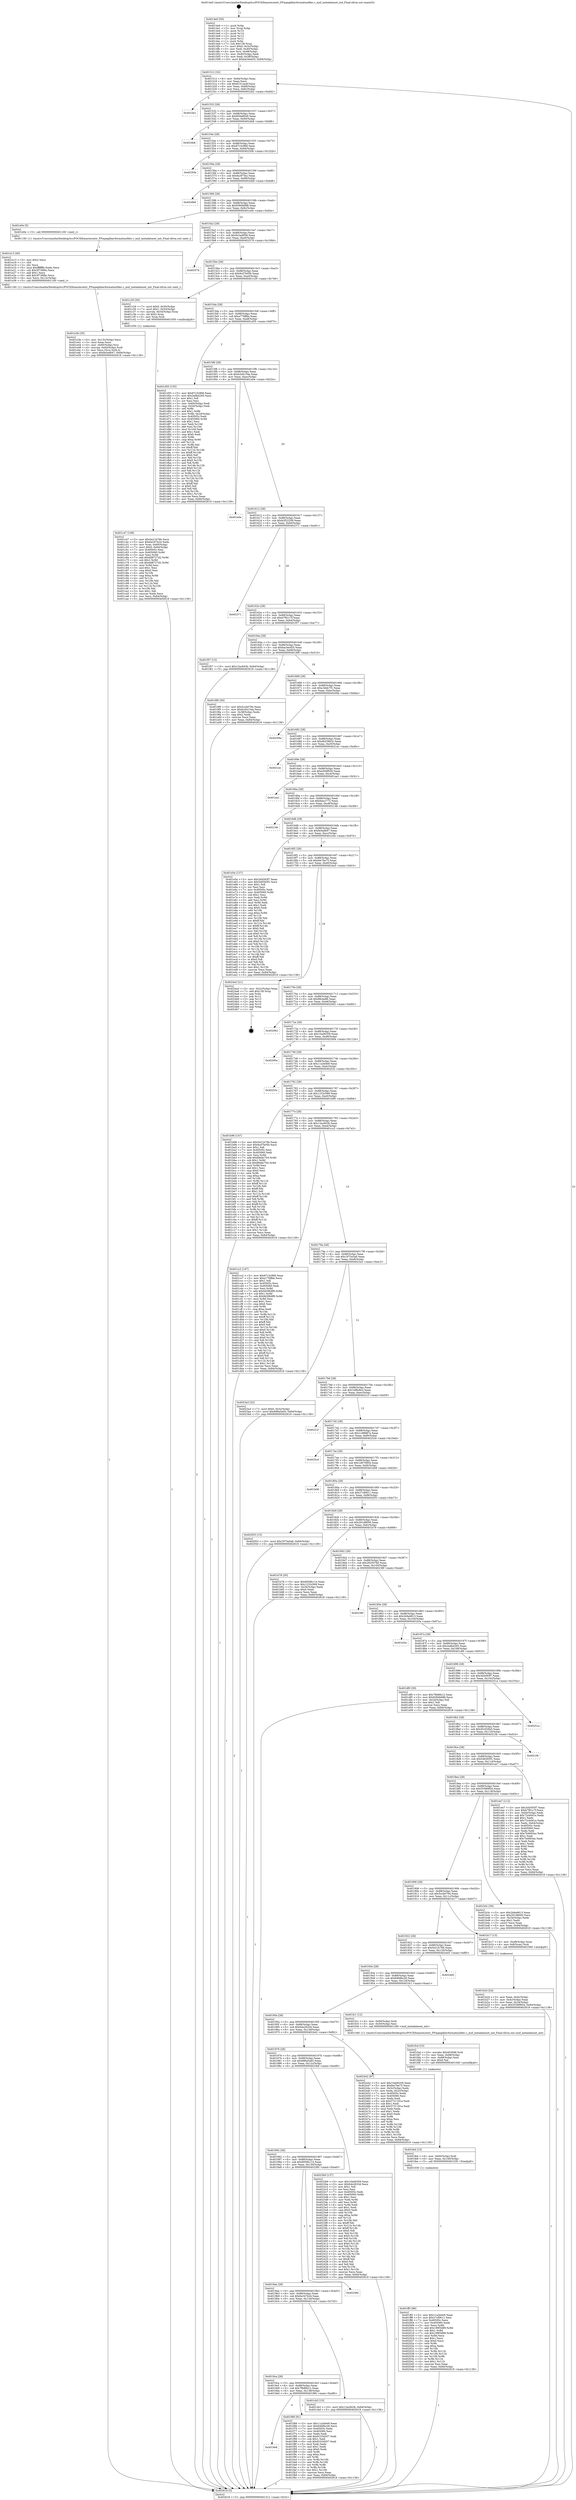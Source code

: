 digraph "0x4014e0" {
  label = "0x4014e0 (/mnt/c/Users/mathe/Desktop/tcc/POCII/binaries/extr_FFmpeglibavformatmxfdec.c_mxf_metadataset_init_Final-ollvm.out::main(0))"
  labelloc = "t"
  node[shape=record]

  Entry [label="",width=0.3,height=0.3,shape=circle,fillcolor=black,style=filled]
  "0x401512" [label="{
     0x401512 [32]\l
     | [instrs]\l
     &nbsp;&nbsp;0x401512 \<+6\>: mov -0x84(%rbp),%eax\l
     &nbsp;&nbsp;0x401518 \<+2\>: mov %eax,%ecx\l
     &nbsp;&nbsp;0x40151a \<+6\>: sub $0x8151ae4f,%ecx\l
     &nbsp;&nbsp;0x401520 \<+6\>: mov %eax,-0x88(%rbp)\l
     &nbsp;&nbsp;0x401526 \<+6\>: mov %ecx,-0x8c(%rbp)\l
     &nbsp;&nbsp;0x40152c \<+6\>: je 00000000004022b2 \<main+0xdd2\>\l
  }"]
  "0x4022b2" [label="{
     0x4022b2\l
  }", style=dashed]
  "0x401532" [label="{
     0x401532 [28]\l
     | [instrs]\l
     &nbsp;&nbsp;0x401532 \<+5\>: jmp 0000000000401537 \<main+0x57\>\l
     &nbsp;&nbsp;0x401537 \<+6\>: mov -0x88(%rbp),%eax\l
     &nbsp;&nbsp;0x40153d \<+5\>: sub $0x859a8049,%eax\l
     &nbsp;&nbsp;0x401542 \<+6\>: mov %eax,-0x90(%rbp)\l
     &nbsp;&nbsp;0x401548 \<+6\>: je 00000000004024b8 \<main+0xfd8\>\l
  }"]
  Exit [label="",width=0.3,height=0.3,shape=circle,fillcolor=black,style=filled,peripheries=2]
  "0x4024b8" [label="{
     0x4024b8\l
  }", style=dashed]
  "0x40154e" [label="{
     0x40154e [28]\l
     | [instrs]\l
     &nbsp;&nbsp;0x40154e \<+5\>: jmp 0000000000401553 \<main+0x73\>\l
     &nbsp;&nbsp;0x401553 \<+6\>: mov -0x88(%rbp),%eax\l
     &nbsp;&nbsp;0x401559 \<+5\>: sub $0x87c3c968,%eax\l
     &nbsp;&nbsp;0x40155e \<+6\>: mov %eax,-0x94(%rbp)\l
     &nbsp;&nbsp;0x401564 \<+6\>: je 000000000040250b \<main+0x102b\>\l
  }"]
  "0x401ff3" [label="{
     0x401ff3 [96]\l
     | [instrs]\l
     &nbsp;&nbsp;0x401ff3 \<+5\>: mov $0x11a3e0e9,%eax\l
     &nbsp;&nbsp;0x401ff8 \<+5\>: mov $0x27cf0611,%esi\l
     &nbsp;&nbsp;0x401ffd \<+7\>: mov 0x40505c,%ecx\l
     &nbsp;&nbsp;0x402004 \<+7\>: mov 0x405060,%edx\l
     &nbsp;&nbsp;0x40200b \<+3\>: mov %ecx,%r8d\l
     &nbsp;&nbsp;0x40200e \<+7\>: add $0x199f3d99,%r8d\l
     &nbsp;&nbsp;0x402015 \<+4\>: sub $0x1,%r8d\l
     &nbsp;&nbsp;0x402019 \<+7\>: sub $0x199f3d99,%r8d\l
     &nbsp;&nbsp;0x402020 \<+4\>: imul %r8d,%ecx\l
     &nbsp;&nbsp;0x402024 \<+3\>: and $0x1,%ecx\l
     &nbsp;&nbsp;0x402027 \<+3\>: cmp $0x0,%ecx\l
     &nbsp;&nbsp;0x40202a \<+4\>: sete %r9b\l
     &nbsp;&nbsp;0x40202e \<+3\>: cmp $0xa,%edx\l
     &nbsp;&nbsp;0x402031 \<+4\>: setl %r10b\l
     &nbsp;&nbsp;0x402035 \<+3\>: mov %r9b,%r11b\l
     &nbsp;&nbsp;0x402038 \<+3\>: and %r10b,%r11b\l
     &nbsp;&nbsp;0x40203b \<+3\>: xor %r10b,%r9b\l
     &nbsp;&nbsp;0x40203e \<+3\>: or %r9b,%r11b\l
     &nbsp;&nbsp;0x402041 \<+4\>: test $0x1,%r11b\l
     &nbsp;&nbsp;0x402045 \<+3\>: cmovne %esi,%eax\l
     &nbsp;&nbsp;0x402048 \<+6\>: mov %eax,-0x84(%rbp)\l
     &nbsp;&nbsp;0x40204e \<+5\>: jmp 0000000000402618 \<main+0x1138\>\l
  }"]
  "0x40250b" [label="{
     0x40250b\l
  }", style=dashed]
  "0x40156a" [label="{
     0x40156a [28]\l
     | [instrs]\l
     &nbsp;&nbsp;0x40156a \<+5\>: jmp 000000000040156f \<main+0x8f\>\l
     &nbsp;&nbsp;0x40156f \<+6\>: mov -0x88(%rbp),%eax\l
     &nbsp;&nbsp;0x401575 \<+5\>: sub $0x8a3f75ec,%eax\l
     &nbsp;&nbsp;0x40157a \<+6\>: mov %eax,-0x98(%rbp)\l
     &nbsp;&nbsp;0x401580 \<+6\>: je 00000000004020b8 \<main+0xbd8\>\l
  }"]
  "0x401fe4" [label="{
     0x401fe4 [15]\l
     | [instrs]\l
     &nbsp;&nbsp;0x401fe4 \<+4\>: mov -0x60(%rbp),%rdi\l
     &nbsp;&nbsp;0x401fe8 \<+6\>: mov %eax,-0x140(%rbp)\l
     &nbsp;&nbsp;0x401fee \<+5\>: call 0000000000401030 \<free@plt\>\l
     | [calls]\l
     &nbsp;&nbsp;0x401030 \{1\} (unknown)\l
  }"]
  "0x4020b8" [label="{
     0x4020b8\l
  }", style=dashed]
  "0x401586" [label="{
     0x401586 [28]\l
     | [instrs]\l
     &nbsp;&nbsp;0x401586 \<+5\>: jmp 000000000040158b \<main+0xab\>\l
     &nbsp;&nbsp;0x40158b \<+6\>: mov -0x88(%rbp),%eax\l
     &nbsp;&nbsp;0x401591 \<+5\>: sub $0x9384b688,%eax\l
     &nbsp;&nbsp;0x401596 \<+6\>: mov %eax,-0x9c(%rbp)\l
     &nbsp;&nbsp;0x40159c \<+6\>: je 0000000000401e0e \<main+0x92e\>\l
  }"]
  "0x401fcd" [label="{
     0x401fcd [23]\l
     | [instrs]\l
     &nbsp;&nbsp;0x401fcd \<+10\>: movabs $0x4030d6,%rdi\l
     &nbsp;&nbsp;0x401fd7 \<+3\>: mov %eax,-0x68(%rbp)\l
     &nbsp;&nbsp;0x401fda \<+3\>: mov -0x68(%rbp),%esi\l
     &nbsp;&nbsp;0x401fdd \<+2\>: mov $0x0,%al\l
     &nbsp;&nbsp;0x401fdf \<+5\>: call 0000000000401040 \<printf@plt\>\l
     | [calls]\l
     &nbsp;&nbsp;0x401040 \{1\} (unknown)\l
  }"]
  "0x401e0e" [label="{
     0x401e0e [5]\l
     | [instrs]\l
     &nbsp;&nbsp;0x401e0e \<+5\>: call 0000000000401160 \<next_i\>\l
     | [calls]\l
     &nbsp;&nbsp;0x401160 \{1\} (/mnt/c/Users/mathe/Desktop/tcc/POCII/binaries/extr_FFmpeglibavformatmxfdec.c_mxf_metadataset_init_Final-ollvm.out::next_i)\l
  }"]
  "0x4015a2" [label="{
     0x4015a2 [28]\l
     | [instrs]\l
     &nbsp;&nbsp;0x4015a2 \<+5\>: jmp 00000000004015a7 \<main+0xc7\>\l
     &nbsp;&nbsp;0x4015a7 \<+6\>: mov -0x88(%rbp),%eax\l
     &nbsp;&nbsp;0x4015ad \<+5\>: sub $0x9c2ad958,%eax\l
     &nbsp;&nbsp;0x4015b2 \<+6\>: mov %eax,-0xa0(%rbp)\l
     &nbsp;&nbsp;0x4015b8 \<+6\>: je 000000000040257d \<main+0x109d\>\l
  }"]
  "0x4019e6" [label="{
     0x4019e6\l
  }", style=dashed]
  "0x40257d" [label="{
     0x40257d\l
  }", style=dashed]
  "0x4015be" [label="{
     0x4015be [28]\l
     | [instrs]\l
     &nbsp;&nbsp;0x4015be \<+5\>: jmp 00000000004015c3 \<main+0xe3\>\l
     &nbsp;&nbsp;0x4015c3 \<+6\>: mov -0x88(%rbp),%eax\l
     &nbsp;&nbsp;0x4015c9 \<+5\>: sub $0x9cd7b05b,%eax\l
     &nbsp;&nbsp;0x4015ce \<+6\>: mov %eax,-0xa4(%rbp)\l
     &nbsp;&nbsp;0x4015d4 \<+6\>: je 0000000000401c29 \<main+0x749\>\l
  }"]
  "0x401f66" [label="{
     0x401f66 [91]\l
     | [instrs]\l
     &nbsp;&nbsp;0x401f66 \<+5\>: mov $0x11a3e0e9,%eax\l
     &nbsp;&nbsp;0x401f6b \<+5\>: mov $0x6468bc26,%ecx\l
     &nbsp;&nbsp;0x401f70 \<+7\>: mov 0x40505c,%edx\l
     &nbsp;&nbsp;0x401f77 \<+7\>: mov 0x405060,%esi\l
     &nbsp;&nbsp;0x401f7e \<+2\>: mov %edx,%edi\l
     &nbsp;&nbsp;0x401f80 \<+6\>: add $0x9103d207,%edi\l
     &nbsp;&nbsp;0x401f86 \<+3\>: sub $0x1,%edi\l
     &nbsp;&nbsp;0x401f89 \<+6\>: sub $0x9103d207,%edi\l
     &nbsp;&nbsp;0x401f8f \<+3\>: imul %edi,%edx\l
     &nbsp;&nbsp;0x401f92 \<+3\>: and $0x1,%edx\l
     &nbsp;&nbsp;0x401f95 \<+3\>: cmp $0x0,%edx\l
     &nbsp;&nbsp;0x401f98 \<+4\>: sete %r8b\l
     &nbsp;&nbsp;0x401f9c \<+3\>: cmp $0xa,%esi\l
     &nbsp;&nbsp;0x401f9f \<+4\>: setl %r9b\l
     &nbsp;&nbsp;0x401fa3 \<+3\>: mov %r8b,%r10b\l
     &nbsp;&nbsp;0x401fa6 \<+3\>: and %r9b,%r10b\l
     &nbsp;&nbsp;0x401fa9 \<+3\>: xor %r9b,%r8b\l
     &nbsp;&nbsp;0x401fac \<+3\>: or %r8b,%r10b\l
     &nbsp;&nbsp;0x401faf \<+4\>: test $0x1,%r10b\l
     &nbsp;&nbsp;0x401fb3 \<+3\>: cmovne %ecx,%eax\l
     &nbsp;&nbsp;0x401fb6 \<+6\>: mov %eax,-0x84(%rbp)\l
     &nbsp;&nbsp;0x401fbc \<+5\>: jmp 0000000000402618 \<main+0x1138\>\l
  }"]
  "0x401c29" [label="{
     0x401c29 [30]\l
     | [instrs]\l
     &nbsp;&nbsp;0x401c29 \<+7\>: movl $0x0,-0x50(%rbp)\l
     &nbsp;&nbsp;0x401c30 \<+7\>: movl $0x1,-0x54(%rbp)\l
     &nbsp;&nbsp;0x401c37 \<+4\>: movslq -0x54(%rbp),%rax\l
     &nbsp;&nbsp;0x401c3b \<+4\>: shl $0x2,%rax\l
     &nbsp;&nbsp;0x401c3f \<+3\>: mov %rax,%rdi\l
     &nbsp;&nbsp;0x401c42 \<+5\>: call 0000000000401050 \<malloc@plt\>\l
     | [calls]\l
     &nbsp;&nbsp;0x401050 \{1\} (unknown)\l
  }"]
  "0x4015da" [label="{
     0x4015da [28]\l
     | [instrs]\l
     &nbsp;&nbsp;0x4015da \<+5\>: jmp 00000000004015df \<main+0xff\>\l
     &nbsp;&nbsp;0x4015df \<+6\>: mov -0x88(%rbp),%eax\l
     &nbsp;&nbsp;0x4015e5 \<+5\>: sub $0xa776ffde,%eax\l
     &nbsp;&nbsp;0x4015ea \<+6\>: mov %eax,-0xa8(%rbp)\l
     &nbsp;&nbsp;0x4015f0 \<+6\>: je 0000000000401d55 \<main+0x875\>\l
  }"]
  "0x401e3b" [label="{
     0x401e3b [35]\l
     | [instrs]\l
     &nbsp;&nbsp;0x401e3b \<+6\>: mov -0x13c(%rbp),%ecx\l
     &nbsp;&nbsp;0x401e41 \<+3\>: imul %eax,%ecx\l
     &nbsp;&nbsp;0x401e44 \<+4\>: mov -0x60(%rbp),%rsi\l
     &nbsp;&nbsp;0x401e48 \<+4\>: movslq -0x64(%rbp),%rdi\l
     &nbsp;&nbsp;0x401e4c \<+3\>: mov %ecx,(%rsi,%rdi,4)\l
     &nbsp;&nbsp;0x401e4f \<+10\>: movl $0xfe5ad647,-0x84(%rbp)\l
     &nbsp;&nbsp;0x401e59 \<+5\>: jmp 0000000000402618 \<main+0x1138\>\l
  }"]
  "0x401d55" [label="{
     0x401d55 [155]\l
     | [instrs]\l
     &nbsp;&nbsp;0x401d55 \<+5\>: mov $0x87c3c968,%eax\l
     &nbsp;&nbsp;0x401d5a \<+5\>: mov $0x2e8b4293,%ecx\l
     &nbsp;&nbsp;0x401d5f \<+2\>: mov $0x1,%dl\l
     &nbsp;&nbsp;0x401d61 \<+2\>: xor %esi,%esi\l
     &nbsp;&nbsp;0x401d63 \<+3\>: mov -0x64(%rbp),%edi\l
     &nbsp;&nbsp;0x401d66 \<+3\>: cmp -0x54(%rbp),%edi\l
     &nbsp;&nbsp;0x401d69 \<+4\>: setl %r8b\l
     &nbsp;&nbsp;0x401d6d \<+4\>: and $0x1,%r8b\l
     &nbsp;&nbsp;0x401d71 \<+4\>: mov %r8b,-0x2d(%rbp)\l
     &nbsp;&nbsp;0x401d75 \<+7\>: mov 0x40505c,%edi\l
     &nbsp;&nbsp;0x401d7c \<+8\>: mov 0x405060,%r9d\l
     &nbsp;&nbsp;0x401d84 \<+3\>: sub $0x1,%esi\l
     &nbsp;&nbsp;0x401d87 \<+3\>: mov %edi,%r10d\l
     &nbsp;&nbsp;0x401d8a \<+3\>: add %esi,%r10d\l
     &nbsp;&nbsp;0x401d8d \<+4\>: imul %r10d,%edi\l
     &nbsp;&nbsp;0x401d91 \<+3\>: and $0x1,%edi\l
     &nbsp;&nbsp;0x401d94 \<+3\>: cmp $0x0,%edi\l
     &nbsp;&nbsp;0x401d97 \<+4\>: sete %r8b\l
     &nbsp;&nbsp;0x401d9b \<+4\>: cmp $0xa,%r9d\l
     &nbsp;&nbsp;0x401d9f \<+4\>: setl %r11b\l
     &nbsp;&nbsp;0x401da3 \<+3\>: mov %r8b,%bl\l
     &nbsp;&nbsp;0x401da6 \<+3\>: xor $0xff,%bl\l
     &nbsp;&nbsp;0x401da9 \<+3\>: mov %r11b,%r14b\l
     &nbsp;&nbsp;0x401dac \<+4\>: xor $0xff,%r14b\l
     &nbsp;&nbsp;0x401db0 \<+3\>: xor $0x0,%dl\l
     &nbsp;&nbsp;0x401db3 \<+3\>: mov %bl,%r15b\l
     &nbsp;&nbsp;0x401db6 \<+4\>: and $0x0,%r15b\l
     &nbsp;&nbsp;0x401dba \<+3\>: and %dl,%r8b\l
     &nbsp;&nbsp;0x401dbd \<+3\>: mov %r14b,%r12b\l
     &nbsp;&nbsp;0x401dc0 \<+4\>: and $0x0,%r12b\l
     &nbsp;&nbsp;0x401dc4 \<+3\>: and %dl,%r11b\l
     &nbsp;&nbsp;0x401dc7 \<+3\>: or %r8b,%r15b\l
     &nbsp;&nbsp;0x401dca \<+3\>: or %r11b,%r12b\l
     &nbsp;&nbsp;0x401dcd \<+3\>: xor %r12b,%r15b\l
     &nbsp;&nbsp;0x401dd0 \<+3\>: or %r14b,%bl\l
     &nbsp;&nbsp;0x401dd3 \<+3\>: xor $0xff,%bl\l
     &nbsp;&nbsp;0x401dd6 \<+3\>: or $0x0,%dl\l
     &nbsp;&nbsp;0x401dd9 \<+2\>: and %dl,%bl\l
     &nbsp;&nbsp;0x401ddb \<+3\>: or %bl,%r15b\l
     &nbsp;&nbsp;0x401dde \<+4\>: test $0x1,%r15b\l
     &nbsp;&nbsp;0x401de2 \<+3\>: cmovne %ecx,%eax\l
     &nbsp;&nbsp;0x401de5 \<+6\>: mov %eax,-0x84(%rbp)\l
     &nbsp;&nbsp;0x401deb \<+5\>: jmp 0000000000402618 \<main+0x1138\>\l
  }"]
  "0x4015f6" [label="{
     0x4015f6 [28]\l
     | [instrs]\l
     &nbsp;&nbsp;0x4015f6 \<+5\>: jmp 00000000004015fb \<main+0x11b\>\l
     &nbsp;&nbsp;0x4015fb \<+6\>: mov -0x88(%rbp),%eax\l
     &nbsp;&nbsp;0x401601 \<+5\>: sub $0xb2d4154a,%eax\l
     &nbsp;&nbsp;0x401606 \<+6\>: mov %eax,-0xac(%rbp)\l
     &nbsp;&nbsp;0x40160c \<+6\>: je 0000000000401a0e \<main+0x52e\>\l
  }"]
  "0x401e13" [label="{
     0x401e13 [40]\l
     | [instrs]\l
     &nbsp;&nbsp;0x401e13 \<+5\>: mov $0x2,%ecx\l
     &nbsp;&nbsp;0x401e18 \<+1\>: cltd\l
     &nbsp;&nbsp;0x401e19 \<+2\>: idiv %ecx\l
     &nbsp;&nbsp;0x401e1b \<+6\>: imul $0xfffffffe,%edx,%ecx\l
     &nbsp;&nbsp;0x401e21 \<+6\>: sub $0x3f73fd9c,%ecx\l
     &nbsp;&nbsp;0x401e27 \<+3\>: add $0x1,%ecx\l
     &nbsp;&nbsp;0x401e2a \<+6\>: add $0x3f73fd9c,%ecx\l
     &nbsp;&nbsp;0x401e30 \<+6\>: mov %ecx,-0x13c(%rbp)\l
     &nbsp;&nbsp;0x401e36 \<+5\>: call 0000000000401160 \<next_i\>\l
     | [calls]\l
     &nbsp;&nbsp;0x401160 \{1\} (/mnt/c/Users/mathe/Desktop/tcc/POCII/binaries/extr_FFmpeglibavformatmxfdec.c_mxf_metadataset_init_Final-ollvm.out::next_i)\l
  }"]
  "0x401a0e" [label="{
     0x401a0e\l
  }", style=dashed]
  "0x401612" [label="{
     0x401612 [28]\l
     | [instrs]\l
     &nbsp;&nbsp;0x401612 \<+5\>: jmp 0000000000401617 \<main+0x137\>\l
     &nbsp;&nbsp;0x401617 \<+6\>: mov -0x88(%rbp),%eax\l
     &nbsp;&nbsp;0x40161d \<+5\>: sub $0xb2f22209,%eax\l
     &nbsp;&nbsp;0x401622 \<+6\>: mov %eax,-0xb0(%rbp)\l
     &nbsp;&nbsp;0x401628 \<+6\>: je 0000000000402371 \<main+0xe91\>\l
  }"]
  "0x4019ca" [label="{
     0x4019ca [28]\l
     | [instrs]\l
     &nbsp;&nbsp;0x4019ca \<+5\>: jmp 00000000004019cf \<main+0x4ef\>\l
     &nbsp;&nbsp;0x4019cf \<+6\>: mov -0x88(%rbp),%eax\l
     &nbsp;&nbsp;0x4019d5 \<+5\>: sub $0x7fb86b12,%eax\l
     &nbsp;&nbsp;0x4019da \<+6\>: mov %eax,-0x138(%rbp)\l
     &nbsp;&nbsp;0x4019e0 \<+6\>: je 0000000000401f66 \<main+0xa86\>\l
  }"]
  "0x402371" [label="{
     0x402371\l
  }", style=dashed]
  "0x40162e" [label="{
     0x40162e [28]\l
     | [instrs]\l
     &nbsp;&nbsp;0x40162e \<+5\>: jmp 0000000000401633 \<main+0x153\>\l
     &nbsp;&nbsp;0x401633 \<+6\>: mov -0x88(%rbp),%eax\l
     &nbsp;&nbsp;0x401639 \<+5\>: sub $0xb7f61c7f,%eax\l
     &nbsp;&nbsp;0x40163e \<+6\>: mov %eax,-0xb4(%rbp)\l
     &nbsp;&nbsp;0x401644 \<+6\>: je 0000000000401f57 \<main+0xa77\>\l
  }"]
  "0x401cb3" [label="{
     0x401cb3 [15]\l
     | [instrs]\l
     &nbsp;&nbsp;0x401cb3 \<+10\>: movl $0x12ac843b,-0x84(%rbp)\l
     &nbsp;&nbsp;0x401cbd \<+5\>: jmp 0000000000402618 \<main+0x1138\>\l
  }"]
  "0x401f57" [label="{
     0x401f57 [15]\l
     | [instrs]\l
     &nbsp;&nbsp;0x401f57 \<+10\>: movl $0x12ac843b,-0x84(%rbp)\l
     &nbsp;&nbsp;0x401f61 \<+5\>: jmp 0000000000402618 \<main+0x1138\>\l
  }"]
  "0x40164a" [label="{
     0x40164a [28]\l
     | [instrs]\l
     &nbsp;&nbsp;0x40164a \<+5\>: jmp 000000000040164f \<main+0x16f\>\l
     &nbsp;&nbsp;0x40164f \<+6\>: mov -0x88(%rbp),%eax\l
     &nbsp;&nbsp;0x401655 \<+5\>: sub $0xba34e455,%eax\l
     &nbsp;&nbsp;0x40165a \<+6\>: mov %eax,-0xb8(%rbp)\l
     &nbsp;&nbsp;0x401660 \<+6\>: je 00000000004019f0 \<main+0x510\>\l
  }"]
  "0x4019ae" [label="{
     0x4019ae [28]\l
     | [instrs]\l
     &nbsp;&nbsp;0x4019ae \<+5\>: jmp 00000000004019b3 \<main+0x4d3\>\l
     &nbsp;&nbsp;0x4019b3 \<+6\>: mov -0x88(%rbp),%eax\l
     &nbsp;&nbsp;0x4019b9 \<+5\>: sub $0x6a347b24,%eax\l
     &nbsp;&nbsp;0x4019be \<+6\>: mov %eax,-0x134(%rbp)\l
     &nbsp;&nbsp;0x4019c4 \<+6\>: je 0000000000401cb3 \<main+0x7d3\>\l
  }"]
  "0x4019f0" [label="{
     0x4019f0 [30]\l
     | [instrs]\l
     &nbsp;&nbsp;0x4019f0 \<+5\>: mov $0x5ccb0794,%eax\l
     &nbsp;&nbsp;0x4019f5 \<+5\>: mov $0xb2d4154a,%ecx\l
     &nbsp;&nbsp;0x4019fa \<+3\>: mov -0x38(%rbp),%edx\l
     &nbsp;&nbsp;0x4019fd \<+3\>: cmp $0x2,%edx\l
     &nbsp;&nbsp;0x401a00 \<+3\>: cmovne %ecx,%eax\l
     &nbsp;&nbsp;0x401a03 \<+6\>: mov %eax,-0x84(%rbp)\l
     &nbsp;&nbsp;0x401a09 \<+5\>: jmp 0000000000402618 \<main+0x1138\>\l
  }"]
  "0x401666" [label="{
     0x401666 [28]\l
     | [instrs]\l
     &nbsp;&nbsp;0x401666 \<+5\>: jmp 000000000040166b \<main+0x18b\>\l
     &nbsp;&nbsp;0x40166b \<+6\>: mov -0x88(%rbp),%eax\l
     &nbsp;&nbsp;0x401671 \<+5\>: sub $0xc3ddc7f1,%eax\l
     &nbsp;&nbsp;0x401676 \<+6\>: mov %eax,-0xbc(%rbp)\l
     &nbsp;&nbsp;0x40167c \<+6\>: je 000000000040209a \<main+0xbba\>\l
  }"]
  "0x402618" [label="{
     0x402618 [5]\l
     | [instrs]\l
     &nbsp;&nbsp;0x402618 \<+5\>: jmp 0000000000401512 \<main+0x32\>\l
  }"]
  "0x4014e0" [label="{
     0x4014e0 [50]\l
     | [instrs]\l
     &nbsp;&nbsp;0x4014e0 \<+1\>: push %rbp\l
     &nbsp;&nbsp;0x4014e1 \<+3\>: mov %rsp,%rbp\l
     &nbsp;&nbsp;0x4014e4 \<+2\>: push %r15\l
     &nbsp;&nbsp;0x4014e6 \<+2\>: push %r14\l
     &nbsp;&nbsp;0x4014e8 \<+2\>: push %r13\l
     &nbsp;&nbsp;0x4014ea \<+2\>: push %r12\l
     &nbsp;&nbsp;0x4014ec \<+1\>: push %rbx\l
     &nbsp;&nbsp;0x4014ed \<+7\>: sub $0x138,%rsp\l
     &nbsp;&nbsp;0x4014f4 \<+7\>: movl $0x0,-0x3c(%rbp)\l
     &nbsp;&nbsp;0x4014fb \<+3\>: mov %edi,-0x40(%rbp)\l
     &nbsp;&nbsp;0x4014fe \<+4\>: mov %rsi,-0x48(%rbp)\l
     &nbsp;&nbsp;0x401502 \<+3\>: mov -0x40(%rbp),%edi\l
     &nbsp;&nbsp;0x401505 \<+3\>: mov %edi,-0x38(%rbp)\l
     &nbsp;&nbsp;0x401508 \<+10\>: movl $0xba34e455,-0x84(%rbp)\l
  }"]
  "0x402380" [label="{
     0x402380\l
  }", style=dashed]
  "0x40209a" [label="{
     0x40209a\l
  }", style=dashed]
  "0x401682" [label="{
     0x401682 [28]\l
     | [instrs]\l
     &nbsp;&nbsp;0x401682 \<+5\>: jmp 0000000000401687 \<main+0x1a7\>\l
     &nbsp;&nbsp;0x401687 \<+6\>: mov -0x88(%rbp),%eax\l
     &nbsp;&nbsp;0x40168d \<+5\>: sub $0xd6258b3c,%eax\l
     &nbsp;&nbsp;0x401692 \<+6\>: mov %eax,-0xc0(%rbp)\l
     &nbsp;&nbsp;0x401698 \<+6\>: je 00000000004021ec \<main+0xd0c\>\l
  }"]
  "0x401992" [label="{
     0x401992 [28]\l
     | [instrs]\l
     &nbsp;&nbsp;0x401992 \<+5\>: jmp 0000000000401997 \<main+0x4b7\>\l
     &nbsp;&nbsp;0x401997 \<+6\>: mov -0x88(%rbp),%eax\l
     &nbsp;&nbsp;0x40199d \<+5\>: sub $0x6939b114,%eax\l
     &nbsp;&nbsp;0x4019a2 \<+6\>: mov %eax,-0x130(%rbp)\l
     &nbsp;&nbsp;0x4019a8 \<+6\>: je 0000000000402380 \<main+0xea0\>\l
  }"]
  "0x4021ec" [label="{
     0x4021ec\l
  }", style=dashed]
  "0x40169e" [label="{
     0x40169e [28]\l
     | [instrs]\l
     &nbsp;&nbsp;0x40169e \<+5\>: jmp 00000000004016a3 \<main+0x1c3\>\l
     &nbsp;&nbsp;0x4016a3 \<+6\>: mov -0x88(%rbp),%eax\l
     &nbsp;&nbsp;0x4016a9 \<+5\>: sub $0xe50df030,%eax\l
     &nbsp;&nbsp;0x4016ae \<+6\>: mov %eax,-0xc4(%rbp)\l
     &nbsp;&nbsp;0x4016b4 \<+6\>: je 0000000000401aa1 \<main+0x5c1\>\l
  }"]
  "0x4023b9" [label="{
     0x4023b9 [137]\l
     | [instrs]\l
     &nbsp;&nbsp;0x4023b9 \<+5\>: mov $0x10a06359,%eax\l
     &nbsp;&nbsp;0x4023be \<+5\>: mov $0x64e2633d,%ecx\l
     &nbsp;&nbsp;0x4023c3 \<+2\>: mov $0x1,%dl\l
     &nbsp;&nbsp;0x4023c5 \<+2\>: xor %esi,%esi\l
     &nbsp;&nbsp;0x4023c7 \<+7\>: mov 0x40505c,%edi\l
     &nbsp;&nbsp;0x4023ce \<+8\>: mov 0x405060,%r8d\l
     &nbsp;&nbsp;0x4023d6 \<+3\>: sub $0x1,%esi\l
     &nbsp;&nbsp;0x4023d9 \<+3\>: mov %edi,%r9d\l
     &nbsp;&nbsp;0x4023dc \<+3\>: add %esi,%r9d\l
     &nbsp;&nbsp;0x4023df \<+4\>: imul %r9d,%edi\l
     &nbsp;&nbsp;0x4023e3 \<+3\>: and $0x1,%edi\l
     &nbsp;&nbsp;0x4023e6 \<+3\>: cmp $0x0,%edi\l
     &nbsp;&nbsp;0x4023e9 \<+4\>: sete %r10b\l
     &nbsp;&nbsp;0x4023ed \<+4\>: cmp $0xa,%r8d\l
     &nbsp;&nbsp;0x4023f1 \<+4\>: setl %r11b\l
     &nbsp;&nbsp;0x4023f5 \<+3\>: mov %r10b,%bl\l
     &nbsp;&nbsp;0x4023f8 \<+3\>: xor $0xff,%bl\l
     &nbsp;&nbsp;0x4023fb \<+3\>: mov %r11b,%r14b\l
     &nbsp;&nbsp;0x4023fe \<+4\>: xor $0xff,%r14b\l
     &nbsp;&nbsp;0x402402 \<+3\>: xor $0x0,%dl\l
     &nbsp;&nbsp;0x402405 \<+3\>: mov %bl,%r15b\l
     &nbsp;&nbsp;0x402408 \<+4\>: and $0x0,%r15b\l
     &nbsp;&nbsp;0x40240c \<+3\>: and %dl,%r10b\l
     &nbsp;&nbsp;0x40240f \<+3\>: mov %r14b,%r12b\l
     &nbsp;&nbsp;0x402412 \<+4\>: and $0x0,%r12b\l
     &nbsp;&nbsp;0x402416 \<+3\>: and %dl,%r11b\l
     &nbsp;&nbsp;0x402419 \<+3\>: or %r10b,%r15b\l
     &nbsp;&nbsp;0x40241c \<+3\>: or %r11b,%r12b\l
     &nbsp;&nbsp;0x40241f \<+3\>: xor %r12b,%r15b\l
     &nbsp;&nbsp;0x402422 \<+3\>: or %r14b,%bl\l
     &nbsp;&nbsp;0x402425 \<+3\>: xor $0xff,%bl\l
     &nbsp;&nbsp;0x402428 \<+3\>: or $0x0,%dl\l
     &nbsp;&nbsp;0x40242b \<+2\>: and %dl,%bl\l
     &nbsp;&nbsp;0x40242d \<+3\>: or %bl,%r15b\l
     &nbsp;&nbsp;0x402430 \<+4\>: test $0x1,%r15b\l
     &nbsp;&nbsp;0x402434 \<+3\>: cmovne %ecx,%eax\l
     &nbsp;&nbsp;0x402437 \<+6\>: mov %eax,-0x84(%rbp)\l
     &nbsp;&nbsp;0x40243d \<+5\>: jmp 0000000000402618 \<main+0x1138\>\l
  }"]
  "0x401aa1" [label="{
     0x401aa1\l
  }", style=dashed]
  "0x4016ba" [label="{
     0x4016ba [28]\l
     | [instrs]\l
     &nbsp;&nbsp;0x4016ba \<+5\>: jmp 00000000004016bf \<main+0x1df\>\l
     &nbsp;&nbsp;0x4016bf \<+6\>: mov -0x88(%rbp),%eax\l
     &nbsp;&nbsp;0x4016c5 \<+5\>: sub $0xfabcc772,%eax\l
     &nbsp;&nbsp;0x4016ca \<+6\>: mov %eax,-0xc8(%rbp)\l
     &nbsp;&nbsp;0x4016d0 \<+6\>: je 000000000040214b \<main+0xc6b\>\l
  }"]
  "0x401976" [label="{
     0x401976 [28]\l
     | [instrs]\l
     &nbsp;&nbsp;0x401976 \<+5\>: jmp 000000000040197b \<main+0x49b\>\l
     &nbsp;&nbsp;0x40197b \<+6\>: mov -0x88(%rbp),%eax\l
     &nbsp;&nbsp;0x401981 \<+5\>: sub $0x686a5a93,%eax\l
     &nbsp;&nbsp;0x401986 \<+6\>: mov %eax,-0x12c(%rbp)\l
     &nbsp;&nbsp;0x40198c \<+6\>: je 00000000004023b9 \<main+0xed9\>\l
  }"]
  "0x40214b" [label="{
     0x40214b\l
  }", style=dashed]
  "0x4016d6" [label="{
     0x4016d6 [28]\l
     | [instrs]\l
     &nbsp;&nbsp;0x4016d6 \<+5\>: jmp 00000000004016db \<main+0x1fb\>\l
     &nbsp;&nbsp;0x4016db \<+6\>: mov -0x88(%rbp),%eax\l
     &nbsp;&nbsp;0x4016e1 \<+5\>: sub $0xfe5ad647,%eax\l
     &nbsp;&nbsp;0x4016e6 \<+6\>: mov %eax,-0xcc(%rbp)\l
     &nbsp;&nbsp;0x4016ec \<+6\>: je 0000000000401e5e \<main+0x97e\>\l
  }"]
  "0x402442" [label="{
     0x402442 [97]\l
     | [instrs]\l
     &nbsp;&nbsp;0x402442 \<+5\>: mov $0x10a06359,%eax\l
     &nbsp;&nbsp;0x402447 \<+5\>: mov $0xfee7be75,%ecx\l
     &nbsp;&nbsp;0x40244c \<+3\>: mov -0x3c(%rbp),%edx\l
     &nbsp;&nbsp;0x40244f \<+3\>: mov %edx,-0x2c(%rbp)\l
     &nbsp;&nbsp;0x402452 \<+7\>: mov 0x40505c,%edx\l
     &nbsp;&nbsp;0x402459 \<+7\>: mov 0x405060,%esi\l
     &nbsp;&nbsp;0x402460 \<+2\>: mov %edx,%edi\l
     &nbsp;&nbsp;0x402462 \<+6\>: sub $0x5731191e,%edi\l
     &nbsp;&nbsp;0x402468 \<+3\>: sub $0x1,%edi\l
     &nbsp;&nbsp;0x40246b \<+6\>: add $0x5731191e,%edi\l
     &nbsp;&nbsp;0x402471 \<+3\>: imul %edi,%edx\l
     &nbsp;&nbsp;0x402474 \<+3\>: and $0x1,%edx\l
     &nbsp;&nbsp;0x402477 \<+3\>: cmp $0x0,%edx\l
     &nbsp;&nbsp;0x40247a \<+4\>: sete %r8b\l
     &nbsp;&nbsp;0x40247e \<+3\>: cmp $0xa,%esi\l
     &nbsp;&nbsp;0x402481 \<+4\>: setl %r9b\l
     &nbsp;&nbsp;0x402485 \<+3\>: mov %r8b,%r10b\l
     &nbsp;&nbsp;0x402488 \<+3\>: and %r9b,%r10b\l
     &nbsp;&nbsp;0x40248b \<+3\>: xor %r9b,%r8b\l
     &nbsp;&nbsp;0x40248e \<+3\>: or %r8b,%r10b\l
     &nbsp;&nbsp;0x402491 \<+4\>: test $0x1,%r10b\l
     &nbsp;&nbsp;0x402495 \<+3\>: cmovne %ecx,%eax\l
     &nbsp;&nbsp;0x402498 \<+6\>: mov %eax,-0x84(%rbp)\l
     &nbsp;&nbsp;0x40249e \<+5\>: jmp 0000000000402618 \<main+0x1138\>\l
  }"]
  "0x401e5e" [label="{
     0x401e5e [137]\l
     | [instrs]\l
     &nbsp;&nbsp;0x401e5e \<+5\>: mov $0x3d4593f7,%eax\l
     &nbsp;&nbsp;0x401e63 \<+5\>: mov $0x546565f1,%ecx\l
     &nbsp;&nbsp;0x401e68 \<+2\>: mov $0x1,%dl\l
     &nbsp;&nbsp;0x401e6a \<+2\>: xor %esi,%esi\l
     &nbsp;&nbsp;0x401e6c \<+7\>: mov 0x40505c,%edi\l
     &nbsp;&nbsp;0x401e73 \<+8\>: mov 0x405060,%r8d\l
     &nbsp;&nbsp;0x401e7b \<+3\>: sub $0x1,%esi\l
     &nbsp;&nbsp;0x401e7e \<+3\>: mov %edi,%r9d\l
     &nbsp;&nbsp;0x401e81 \<+3\>: add %esi,%r9d\l
     &nbsp;&nbsp;0x401e84 \<+4\>: imul %r9d,%edi\l
     &nbsp;&nbsp;0x401e88 \<+3\>: and $0x1,%edi\l
     &nbsp;&nbsp;0x401e8b \<+3\>: cmp $0x0,%edi\l
     &nbsp;&nbsp;0x401e8e \<+4\>: sete %r10b\l
     &nbsp;&nbsp;0x401e92 \<+4\>: cmp $0xa,%r8d\l
     &nbsp;&nbsp;0x401e96 \<+4\>: setl %r11b\l
     &nbsp;&nbsp;0x401e9a \<+3\>: mov %r10b,%bl\l
     &nbsp;&nbsp;0x401e9d \<+3\>: xor $0xff,%bl\l
     &nbsp;&nbsp;0x401ea0 \<+3\>: mov %r11b,%r14b\l
     &nbsp;&nbsp;0x401ea3 \<+4\>: xor $0xff,%r14b\l
     &nbsp;&nbsp;0x401ea7 \<+3\>: xor $0x0,%dl\l
     &nbsp;&nbsp;0x401eaa \<+3\>: mov %bl,%r15b\l
     &nbsp;&nbsp;0x401ead \<+4\>: and $0x0,%r15b\l
     &nbsp;&nbsp;0x401eb1 \<+3\>: and %dl,%r10b\l
     &nbsp;&nbsp;0x401eb4 \<+3\>: mov %r14b,%r12b\l
     &nbsp;&nbsp;0x401eb7 \<+4\>: and $0x0,%r12b\l
     &nbsp;&nbsp;0x401ebb \<+3\>: and %dl,%r11b\l
     &nbsp;&nbsp;0x401ebe \<+3\>: or %r10b,%r15b\l
     &nbsp;&nbsp;0x401ec1 \<+3\>: or %r11b,%r12b\l
     &nbsp;&nbsp;0x401ec4 \<+3\>: xor %r12b,%r15b\l
     &nbsp;&nbsp;0x401ec7 \<+3\>: or %r14b,%bl\l
     &nbsp;&nbsp;0x401eca \<+3\>: xor $0xff,%bl\l
     &nbsp;&nbsp;0x401ecd \<+3\>: or $0x0,%dl\l
     &nbsp;&nbsp;0x401ed0 \<+2\>: and %dl,%bl\l
     &nbsp;&nbsp;0x401ed2 \<+3\>: or %bl,%r15b\l
     &nbsp;&nbsp;0x401ed5 \<+4\>: test $0x1,%r15b\l
     &nbsp;&nbsp;0x401ed9 \<+3\>: cmovne %ecx,%eax\l
     &nbsp;&nbsp;0x401edc \<+6\>: mov %eax,-0x84(%rbp)\l
     &nbsp;&nbsp;0x401ee2 \<+5\>: jmp 0000000000402618 \<main+0x1138\>\l
  }"]
  "0x4016f2" [label="{
     0x4016f2 [28]\l
     | [instrs]\l
     &nbsp;&nbsp;0x4016f2 \<+5\>: jmp 00000000004016f7 \<main+0x217\>\l
     &nbsp;&nbsp;0x4016f7 \<+6\>: mov -0x88(%rbp),%eax\l
     &nbsp;&nbsp;0x4016fd \<+5\>: sub $0xfee7be75,%eax\l
     &nbsp;&nbsp;0x401702 \<+6\>: mov %eax,-0xd0(%rbp)\l
     &nbsp;&nbsp;0x401708 \<+6\>: je 00000000004024a3 \<main+0xfc3\>\l
  }"]
  "0x40195a" [label="{
     0x40195a [28]\l
     | [instrs]\l
     &nbsp;&nbsp;0x40195a \<+5\>: jmp 000000000040195f \<main+0x47f\>\l
     &nbsp;&nbsp;0x40195f \<+6\>: mov -0x88(%rbp),%eax\l
     &nbsp;&nbsp;0x401965 \<+5\>: sub $0x64e2633d,%eax\l
     &nbsp;&nbsp;0x40196a \<+6\>: mov %eax,-0x128(%rbp)\l
     &nbsp;&nbsp;0x401970 \<+6\>: je 0000000000402442 \<main+0xf62\>\l
  }"]
  "0x4024a3" [label="{
     0x4024a3 [21]\l
     | [instrs]\l
     &nbsp;&nbsp;0x4024a3 \<+3\>: mov -0x2c(%rbp),%eax\l
     &nbsp;&nbsp;0x4024a6 \<+7\>: add $0x138,%rsp\l
     &nbsp;&nbsp;0x4024ad \<+1\>: pop %rbx\l
     &nbsp;&nbsp;0x4024ae \<+2\>: pop %r12\l
     &nbsp;&nbsp;0x4024b0 \<+2\>: pop %r13\l
     &nbsp;&nbsp;0x4024b2 \<+2\>: pop %r14\l
     &nbsp;&nbsp;0x4024b4 \<+2\>: pop %r15\l
     &nbsp;&nbsp;0x4024b6 \<+1\>: pop %rbp\l
     &nbsp;&nbsp;0x4024b7 \<+1\>: ret\l
  }"]
  "0x40170e" [label="{
     0x40170e [28]\l
     | [instrs]\l
     &nbsp;&nbsp;0x40170e \<+5\>: jmp 0000000000401713 \<main+0x233\>\l
     &nbsp;&nbsp;0x401713 \<+6\>: mov -0x88(%rbp),%eax\l
     &nbsp;&nbsp;0x401719 \<+5\>: sub $0x98cbe86,%eax\l
     &nbsp;&nbsp;0x40171e \<+6\>: mov %eax,-0xd4(%rbp)\l
     &nbsp;&nbsp;0x401724 \<+6\>: je 0000000000402062 \<main+0xb82\>\l
  }"]
  "0x401fc1" [label="{
     0x401fc1 [12]\l
     | [instrs]\l
     &nbsp;&nbsp;0x401fc1 \<+4\>: mov -0x60(%rbp),%rdi\l
     &nbsp;&nbsp;0x401fc5 \<+3\>: mov -0x50(%rbp),%esi\l
     &nbsp;&nbsp;0x401fc8 \<+5\>: call 00000000004013d0 \<mxf_metadataset_init\>\l
     | [calls]\l
     &nbsp;&nbsp;0x4013d0 \{1\} (/mnt/c/Users/mathe/Desktop/tcc/POCII/binaries/extr_FFmpeglibavformatmxfdec.c_mxf_metadataset_init_Final-ollvm.out::mxf_metadataset_init)\l
  }"]
  "0x402062" [label="{
     0x402062\l
  }", style=dashed]
  "0x40172a" [label="{
     0x40172a [28]\l
     | [instrs]\l
     &nbsp;&nbsp;0x40172a \<+5\>: jmp 000000000040172f \<main+0x24f\>\l
     &nbsp;&nbsp;0x40172f \<+6\>: mov -0x88(%rbp),%eax\l
     &nbsp;&nbsp;0x401735 \<+5\>: sub $0x10a06359,%eax\l
     &nbsp;&nbsp;0x40173a \<+6\>: mov %eax,-0xd8(%rbp)\l
     &nbsp;&nbsp;0x401740 \<+6\>: je 000000000040260e \<main+0x112e\>\l
  }"]
  "0x40193e" [label="{
     0x40193e [28]\l
     | [instrs]\l
     &nbsp;&nbsp;0x40193e \<+5\>: jmp 0000000000401943 \<main+0x463\>\l
     &nbsp;&nbsp;0x401943 \<+6\>: mov -0x88(%rbp),%eax\l
     &nbsp;&nbsp;0x401949 \<+5\>: sub $0x6468bc26,%eax\l
     &nbsp;&nbsp;0x40194e \<+6\>: mov %eax,-0x124(%rbp)\l
     &nbsp;&nbsp;0x401954 \<+6\>: je 0000000000401fc1 \<main+0xae1\>\l
  }"]
  "0x40260e" [label="{
     0x40260e\l
  }", style=dashed]
  "0x401746" [label="{
     0x401746 [28]\l
     | [instrs]\l
     &nbsp;&nbsp;0x401746 \<+5\>: jmp 000000000040174b \<main+0x26b\>\l
     &nbsp;&nbsp;0x40174b \<+6\>: mov -0x88(%rbp),%eax\l
     &nbsp;&nbsp;0x401751 \<+5\>: sub $0x11a3e0e9,%eax\l
     &nbsp;&nbsp;0x401756 \<+6\>: mov %eax,-0xdc(%rbp)\l
     &nbsp;&nbsp;0x40175c \<+6\>: je 000000000040253c \<main+0x105c\>\l
  }"]
  "0x4024d3" [label="{
     0x4024d3\l
  }", style=dashed]
  "0x40253c" [label="{
     0x40253c\l
  }", style=dashed]
  "0x401762" [label="{
     0x401762 [28]\l
     | [instrs]\l
     &nbsp;&nbsp;0x401762 \<+5\>: jmp 0000000000401767 \<main+0x287\>\l
     &nbsp;&nbsp;0x401767 \<+6\>: mov -0x88(%rbp),%eax\l
     &nbsp;&nbsp;0x40176d \<+5\>: sub $0x1233c569,%eax\l
     &nbsp;&nbsp;0x401772 \<+6\>: mov %eax,-0xe0(%rbp)\l
     &nbsp;&nbsp;0x401778 \<+6\>: je 0000000000401b96 \<main+0x6b6\>\l
  }"]
  "0x401c47" [label="{
     0x401c47 [108]\l
     | [instrs]\l
     &nbsp;&nbsp;0x401c47 \<+5\>: mov $0x5e21b76b,%ecx\l
     &nbsp;&nbsp;0x401c4c \<+5\>: mov $0x6a347b24,%edx\l
     &nbsp;&nbsp;0x401c51 \<+4\>: mov %rax,-0x60(%rbp)\l
     &nbsp;&nbsp;0x401c55 \<+7\>: movl $0x0,-0x64(%rbp)\l
     &nbsp;&nbsp;0x401c5c \<+7\>: mov 0x40505c,%esi\l
     &nbsp;&nbsp;0x401c63 \<+8\>: mov 0x405060,%r8d\l
     &nbsp;&nbsp;0x401c6b \<+3\>: mov %esi,%r9d\l
     &nbsp;&nbsp;0x401c6e \<+7\>: add $0xdd8727d2,%r9d\l
     &nbsp;&nbsp;0x401c75 \<+4\>: sub $0x1,%r9d\l
     &nbsp;&nbsp;0x401c79 \<+7\>: sub $0xdd8727d2,%r9d\l
     &nbsp;&nbsp;0x401c80 \<+4\>: imul %r9d,%esi\l
     &nbsp;&nbsp;0x401c84 \<+3\>: and $0x1,%esi\l
     &nbsp;&nbsp;0x401c87 \<+3\>: cmp $0x0,%esi\l
     &nbsp;&nbsp;0x401c8a \<+4\>: sete %r10b\l
     &nbsp;&nbsp;0x401c8e \<+4\>: cmp $0xa,%r8d\l
     &nbsp;&nbsp;0x401c92 \<+4\>: setl %r11b\l
     &nbsp;&nbsp;0x401c96 \<+3\>: mov %r10b,%bl\l
     &nbsp;&nbsp;0x401c99 \<+3\>: and %r11b,%bl\l
     &nbsp;&nbsp;0x401c9c \<+3\>: xor %r11b,%r10b\l
     &nbsp;&nbsp;0x401c9f \<+3\>: or %r10b,%bl\l
     &nbsp;&nbsp;0x401ca2 \<+3\>: test $0x1,%bl\l
     &nbsp;&nbsp;0x401ca5 \<+3\>: cmovne %edx,%ecx\l
     &nbsp;&nbsp;0x401ca8 \<+6\>: mov %ecx,-0x84(%rbp)\l
     &nbsp;&nbsp;0x401cae \<+5\>: jmp 0000000000402618 \<main+0x1138\>\l
  }"]
  "0x401b96" [label="{
     0x401b96 [147]\l
     | [instrs]\l
     &nbsp;&nbsp;0x401b96 \<+5\>: mov $0x5e21b76b,%eax\l
     &nbsp;&nbsp;0x401b9b \<+5\>: mov $0x9cd7b05b,%ecx\l
     &nbsp;&nbsp;0x401ba0 \<+2\>: mov $0x1,%dl\l
     &nbsp;&nbsp;0x401ba2 \<+7\>: mov 0x40505c,%esi\l
     &nbsp;&nbsp;0x401ba9 \<+7\>: mov 0x405060,%edi\l
     &nbsp;&nbsp;0x401bb0 \<+3\>: mov %esi,%r8d\l
     &nbsp;&nbsp;0x401bb3 \<+7\>: add $0x89ddc704,%r8d\l
     &nbsp;&nbsp;0x401bba \<+4\>: sub $0x1,%r8d\l
     &nbsp;&nbsp;0x401bbe \<+7\>: sub $0x89ddc704,%r8d\l
     &nbsp;&nbsp;0x401bc5 \<+4\>: imul %r8d,%esi\l
     &nbsp;&nbsp;0x401bc9 \<+3\>: and $0x1,%esi\l
     &nbsp;&nbsp;0x401bcc \<+3\>: cmp $0x0,%esi\l
     &nbsp;&nbsp;0x401bcf \<+4\>: sete %r9b\l
     &nbsp;&nbsp;0x401bd3 \<+3\>: cmp $0xa,%edi\l
     &nbsp;&nbsp;0x401bd6 \<+4\>: setl %r10b\l
     &nbsp;&nbsp;0x401bda \<+3\>: mov %r9b,%r11b\l
     &nbsp;&nbsp;0x401bdd \<+4\>: xor $0xff,%r11b\l
     &nbsp;&nbsp;0x401be1 \<+3\>: mov %r10b,%bl\l
     &nbsp;&nbsp;0x401be4 \<+3\>: xor $0xff,%bl\l
     &nbsp;&nbsp;0x401be7 \<+3\>: xor $0x1,%dl\l
     &nbsp;&nbsp;0x401bea \<+3\>: mov %r11b,%r14b\l
     &nbsp;&nbsp;0x401bed \<+4\>: and $0xff,%r14b\l
     &nbsp;&nbsp;0x401bf1 \<+3\>: and %dl,%r9b\l
     &nbsp;&nbsp;0x401bf4 \<+3\>: mov %bl,%r15b\l
     &nbsp;&nbsp;0x401bf7 \<+4\>: and $0xff,%r15b\l
     &nbsp;&nbsp;0x401bfb \<+3\>: and %dl,%r10b\l
     &nbsp;&nbsp;0x401bfe \<+3\>: or %r9b,%r14b\l
     &nbsp;&nbsp;0x401c01 \<+3\>: or %r10b,%r15b\l
     &nbsp;&nbsp;0x401c04 \<+3\>: xor %r15b,%r14b\l
     &nbsp;&nbsp;0x401c07 \<+3\>: or %bl,%r11b\l
     &nbsp;&nbsp;0x401c0a \<+4\>: xor $0xff,%r11b\l
     &nbsp;&nbsp;0x401c0e \<+3\>: or $0x1,%dl\l
     &nbsp;&nbsp;0x401c11 \<+3\>: and %dl,%r11b\l
     &nbsp;&nbsp;0x401c14 \<+3\>: or %r11b,%r14b\l
     &nbsp;&nbsp;0x401c17 \<+4\>: test $0x1,%r14b\l
     &nbsp;&nbsp;0x401c1b \<+3\>: cmovne %ecx,%eax\l
     &nbsp;&nbsp;0x401c1e \<+6\>: mov %eax,-0x84(%rbp)\l
     &nbsp;&nbsp;0x401c24 \<+5\>: jmp 0000000000402618 \<main+0x1138\>\l
  }"]
  "0x40177e" [label="{
     0x40177e [28]\l
     | [instrs]\l
     &nbsp;&nbsp;0x40177e \<+5\>: jmp 0000000000401783 \<main+0x2a3\>\l
     &nbsp;&nbsp;0x401783 \<+6\>: mov -0x88(%rbp),%eax\l
     &nbsp;&nbsp;0x401789 \<+5\>: sub $0x12ac843b,%eax\l
     &nbsp;&nbsp;0x40178e \<+6\>: mov %eax,-0xe4(%rbp)\l
     &nbsp;&nbsp;0x401794 \<+6\>: je 0000000000401cc2 \<main+0x7e2\>\l
  }"]
  "0x401b24" [label="{
     0x401b24 [24]\l
     | [instrs]\l
     &nbsp;&nbsp;0x401b24 \<+3\>: mov %eax,-0x4c(%rbp)\l
     &nbsp;&nbsp;0x401b27 \<+3\>: mov -0x4c(%rbp),%eax\l
     &nbsp;&nbsp;0x401b2a \<+3\>: mov %eax,-0x34(%rbp)\l
     &nbsp;&nbsp;0x401b2d \<+10\>: movl $0x55589854,-0x84(%rbp)\l
     &nbsp;&nbsp;0x401b37 \<+5\>: jmp 0000000000402618 \<main+0x1138\>\l
  }"]
  "0x401cc2" [label="{
     0x401cc2 [147]\l
     | [instrs]\l
     &nbsp;&nbsp;0x401cc2 \<+5\>: mov $0x87c3c968,%eax\l
     &nbsp;&nbsp;0x401cc7 \<+5\>: mov $0xa776ffde,%ecx\l
     &nbsp;&nbsp;0x401ccc \<+2\>: mov $0x1,%dl\l
     &nbsp;&nbsp;0x401cce \<+7\>: mov 0x40505c,%esi\l
     &nbsp;&nbsp;0x401cd5 \<+7\>: mov 0x405060,%edi\l
     &nbsp;&nbsp;0x401cdc \<+3\>: mov %esi,%r8d\l
     &nbsp;&nbsp;0x401cdf \<+7\>: add $0x9d39b9f9,%r8d\l
     &nbsp;&nbsp;0x401ce6 \<+4\>: sub $0x1,%r8d\l
     &nbsp;&nbsp;0x401cea \<+7\>: sub $0x9d39b9f9,%r8d\l
     &nbsp;&nbsp;0x401cf1 \<+4\>: imul %r8d,%esi\l
     &nbsp;&nbsp;0x401cf5 \<+3\>: and $0x1,%esi\l
     &nbsp;&nbsp;0x401cf8 \<+3\>: cmp $0x0,%esi\l
     &nbsp;&nbsp;0x401cfb \<+4\>: sete %r9b\l
     &nbsp;&nbsp;0x401cff \<+3\>: cmp $0xa,%edi\l
     &nbsp;&nbsp;0x401d02 \<+4\>: setl %r10b\l
     &nbsp;&nbsp;0x401d06 \<+3\>: mov %r9b,%r11b\l
     &nbsp;&nbsp;0x401d09 \<+4\>: xor $0xff,%r11b\l
     &nbsp;&nbsp;0x401d0d \<+3\>: mov %r10b,%bl\l
     &nbsp;&nbsp;0x401d10 \<+3\>: xor $0xff,%bl\l
     &nbsp;&nbsp;0x401d13 \<+3\>: xor $0x0,%dl\l
     &nbsp;&nbsp;0x401d16 \<+3\>: mov %r11b,%r14b\l
     &nbsp;&nbsp;0x401d19 \<+4\>: and $0x0,%r14b\l
     &nbsp;&nbsp;0x401d1d \<+3\>: and %dl,%r9b\l
     &nbsp;&nbsp;0x401d20 \<+3\>: mov %bl,%r15b\l
     &nbsp;&nbsp;0x401d23 \<+4\>: and $0x0,%r15b\l
     &nbsp;&nbsp;0x401d27 \<+3\>: and %dl,%r10b\l
     &nbsp;&nbsp;0x401d2a \<+3\>: or %r9b,%r14b\l
     &nbsp;&nbsp;0x401d2d \<+3\>: or %r10b,%r15b\l
     &nbsp;&nbsp;0x401d30 \<+3\>: xor %r15b,%r14b\l
     &nbsp;&nbsp;0x401d33 \<+3\>: or %bl,%r11b\l
     &nbsp;&nbsp;0x401d36 \<+4\>: xor $0xff,%r11b\l
     &nbsp;&nbsp;0x401d3a \<+3\>: or $0x0,%dl\l
     &nbsp;&nbsp;0x401d3d \<+3\>: and %dl,%r11b\l
     &nbsp;&nbsp;0x401d40 \<+3\>: or %r11b,%r14b\l
     &nbsp;&nbsp;0x401d43 \<+4\>: test $0x1,%r14b\l
     &nbsp;&nbsp;0x401d47 \<+3\>: cmovne %ecx,%eax\l
     &nbsp;&nbsp;0x401d4a \<+6\>: mov %eax,-0x84(%rbp)\l
     &nbsp;&nbsp;0x401d50 \<+5\>: jmp 0000000000402618 \<main+0x1138\>\l
  }"]
  "0x40179a" [label="{
     0x40179a [28]\l
     | [instrs]\l
     &nbsp;&nbsp;0x40179a \<+5\>: jmp 000000000040179f \<main+0x2bf\>\l
     &nbsp;&nbsp;0x40179f \<+6\>: mov -0x88(%rbp),%eax\l
     &nbsp;&nbsp;0x4017a5 \<+5\>: sub $0x1975a5a6,%eax\l
     &nbsp;&nbsp;0x4017aa \<+6\>: mov %eax,-0xe8(%rbp)\l
     &nbsp;&nbsp;0x4017b0 \<+6\>: je 00000000004023a3 \<main+0xec3\>\l
  }"]
  "0x401922" [label="{
     0x401922 [28]\l
     | [instrs]\l
     &nbsp;&nbsp;0x401922 \<+5\>: jmp 0000000000401927 \<main+0x447\>\l
     &nbsp;&nbsp;0x401927 \<+6\>: mov -0x88(%rbp),%eax\l
     &nbsp;&nbsp;0x40192d \<+5\>: sub $0x5e21b76b,%eax\l
     &nbsp;&nbsp;0x401932 \<+6\>: mov %eax,-0x120(%rbp)\l
     &nbsp;&nbsp;0x401938 \<+6\>: je 00000000004024d3 \<main+0xff3\>\l
  }"]
  "0x4023a3" [label="{
     0x4023a3 [22]\l
     | [instrs]\l
     &nbsp;&nbsp;0x4023a3 \<+7\>: movl $0x0,-0x3c(%rbp)\l
     &nbsp;&nbsp;0x4023aa \<+10\>: movl $0x686a5a93,-0x84(%rbp)\l
     &nbsp;&nbsp;0x4023b4 \<+5\>: jmp 0000000000402618 \<main+0x1138\>\l
  }"]
  "0x4017b6" [label="{
     0x4017b6 [28]\l
     | [instrs]\l
     &nbsp;&nbsp;0x4017b6 \<+5\>: jmp 00000000004017bb \<main+0x2db\>\l
     &nbsp;&nbsp;0x4017bb \<+6\>: mov -0x88(%rbp),%eax\l
     &nbsp;&nbsp;0x4017c1 \<+5\>: sub $0x1bf8c8e3,%eax\l
     &nbsp;&nbsp;0x4017c6 \<+6\>: mov %eax,-0xec(%rbp)\l
     &nbsp;&nbsp;0x4017cc \<+6\>: je 000000000040221f \<main+0xd3f\>\l
  }"]
  "0x401b17" [label="{
     0x401b17 [13]\l
     | [instrs]\l
     &nbsp;&nbsp;0x401b17 \<+4\>: mov -0x48(%rbp),%rax\l
     &nbsp;&nbsp;0x401b1b \<+4\>: mov 0x8(%rax),%rdi\l
     &nbsp;&nbsp;0x401b1f \<+5\>: call 0000000000401060 \<atoi@plt\>\l
     | [calls]\l
     &nbsp;&nbsp;0x401060 \{1\} (unknown)\l
  }"]
  "0x40221f" [label="{
     0x40221f\l
  }", style=dashed]
  "0x4017d2" [label="{
     0x4017d2 [28]\l
     | [instrs]\l
     &nbsp;&nbsp;0x4017d2 \<+5\>: jmp 00000000004017d7 \<main+0x2f7\>\l
     &nbsp;&nbsp;0x4017d7 \<+6\>: mov -0x88(%rbp),%eax\l
     &nbsp;&nbsp;0x4017dd \<+5\>: sub $0x1c98887a,%eax\l
     &nbsp;&nbsp;0x4017e2 \<+6\>: mov %eax,-0xf0(%rbp)\l
     &nbsp;&nbsp;0x4017e8 \<+6\>: je 00000000004025cd \<main+0x10ed\>\l
  }"]
  "0x401906" [label="{
     0x401906 [28]\l
     | [instrs]\l
     &nbsp;&nbsp;0x401906 \<+5\>: jmp 000000000040190b \<main+0x42b\>\l
     &nbsp;&nbsp;0x40190b \<+6\>: mov -0x88(%rbp),%eax\l
     &nbsp;&nbsp;0x401911 \<+5\>: sub $0x5ccb0794,%eax\l
     &nbsp;&nbsp;0x401916 \<+6\>: mov %eax,-0x11c(%rbp)\l
     &nbsp;&nbsp;0x40191c \<+6\>: je 0000000000401b17 \<main+0x637\>\l
  }"]
  "0x4025cd" [label="{
     0x4025cd\l
  }", style=dashed]
  "0x4017ee" [label="{
     0x4017ee [28]\l
     | [instrs]\l
     &nbsp;&nbsp;0x4017ee \<+5\>: jmp 00000000004017f3 \<main+0x313\>\l
     &nbsp;&nbsp;0x4017f3 \<+6\>: mov -0x88(%rbp),%eax\l
     &nbsp;&nbsp;0x4017f9 \<+5\>: sub $0x1d670854,%eax\l
     &nbsp;&nbsp;0x4017fe \<+6\>: mov %eax,-0xf4(%rbp)\l
     &nbsp;&nbsp;0x401804 \<+6\>: je 0000000000401b08 \<main+0x628\>\l
  }"]
  "0x401b3c" [label="{
     0x401b3c [30]\l
     | [instrs]\l
     &nbsp;&nbsp;0x401b3c \<+5\>: mov $0x2b9a9813,%eax\l
     &nbsp;&nbsp;0x401b41 \<+5\>: mov $0x291d8000,%ecx\l
     &nbsp;&nbsp;0x401b46 \<+3\>: mov -0x34(%rbp),%edx\l
     &nbsp;&nbsp;0x401b49 \<+3\>: cmp $0x1,%edx\l
     &nbsp;&nbsp;0x401b4c \<+3\>: cmovl %ecx,%eax\l
     &nbsp;&nbsp;0x401b4f \<+6\>: mov %eax,-0x84(%rbp)\l
     &nbsp;&nbsp;0x401b55 \<+5\>: jmp 0000000000402618 \<main+0x1138\>\l
  }"]
  "0x401b08" [label="{
     0x401b08\l
  }", style=dashed]
  "0x40180a" [label="{
     0x40180a [28]\l
     | [instrs]\l
     &nbsp;&nbsp;0x40180a \<+5\>: jmp 000000000040180f \<main+0x32f\>\l
     &nbsp;&nbsp;0x40180f \<+6\>: mov -0x88(%rbp),%eax\l
     &nbsp;&nbsp;0x401815 \<+5\>: sub $0x27cf0611,%eax\l
     &nbsp;&nbsp;0x40181a \<+6\>: mov %eax,-0xf8(%rbp)\l
     &nbsp;&nbsp;0x401820 \<+6\>: je 0000000000402053 \<main+0xb73\>\l
  }"]
  "0x4018ea" [label="{
     0x4018ea [28]\l
     | [instrs]\l
     &nbsp;&nbsp;0x4018ea \<+5\>: jmp 00000000004018ef \<main+0x40f\>\l
     &nbsp;&nbsp;0x4018ef \<+6\>: mov -0x88(%rbp),%eax\l
     &nbsp;&nbsp;0x4018f5 \<+5\>: sub $0x55589854,%eax\l
     &nbsp;&nbsp;0x4018fa \<+6\>: mov %eax,-0x118(%rbp)\l
     &nbsp;&nbsp;0x401900 \<+6\>: je 0000000000401b3c \<main+0x65c\>\l
  }"]
  "0x402053" [label="{
     0x402053 [15]\l
     | [instrs]\l
     &nbsp;&nbsp;0x402053 \<+10\>: movl $0x1975a5a6,-0x84(%rbp)\l
     &nbsp;&nbsp;0x40205d \<+5\>: jmp 0000000000402618 \<main+0x1138\>\l
  }"]
  "0x401826" [label="{
     0x401826 [28]\l
     | [instrs]\l
     &nbsp;&nbsp;0x401826 \<+5\>: jmp 000000000040182b \<main+0x34b\>\l
     &nbsp;&nbsp;0x40182b \<+6\>: mov -0x88(%rbp),%eax\l
     &nbsp;&nbsp;0x401831 \<+5\>: sub $0x291d8000,%eax\l
     &nbsp;&nbsp;0x401836 \<+6\>: mov %eax,-0xfc(%rbp)\l
     &nbsp;&nbsp;0x40183c \<+6\>: je 0000000000401b78 \<main+0x698\>\l
  }"]
  "0x401ee7" [label="{
     0x401ee7 [112]\l
     | [instrs]\l
     &nbsp;&nbsp;0x401ee7 \<+5\>: mov $0x3d4593f7,%eax\l
     &nbsp;&nbsp;0x401eec \<+5\>: mov $0xb7f61c7f,%ecx\l
     &nbsp;&nbsp;0x401ef1 \<+3\>: mov -0x64(%rbp),%edx\l
     &nbsp;&nbsp;0x401ef4 \<+6\>: sub $0x72cb0d1e,%edx\l
     &nbsp;&nbsp;0x401efa \<+3\>: add $0x1,%edx\l
     &nbsp;&nbsp;0x401efd \<+6\>: add $0x72cb0d1e,%edx\l
     &nbsp;&nbsp;0x401f03 \<+3\>: mov %edx,-0x64(%rbp)\l
     &nbsp;&nbsp;0x401f06 \<+7\>: mov 0x40505c,%edx\l
     &nbsp;&nbsp;0x401f0d \<+7\>: mov 0x405060,%esi\l
     &nbsp;&nbsp;0x401f14 \<+2\>: mov %edx,%edi\l
     &nbsp;&nbsp;0x401f16 \<+6\>: add $0x7b4683ac,%edi\l
     &nbsp;&nbsp;0x401f1c \<+3\>: sub $0x1,%edi\l
     &nbsp;&nbsp;0x401f1f \<+6\>: sub $0x7b4683ac,%edi\l
     &nbsp;&nbsp;0x401f25 \<+3\>: imul %edi,%edx\l
     &nbsp;&nbsp;0x401f28 \<+3\>: and $0x1,%edx\l
     &nbsp;&nbsp;0x401f2b \<+3\>: cmp $0x0,%edx\l
     &nbsp;&nbsp;0x401f2e \<+4\>: sete %r8b\l
     &nbsp;&nbsp;0x401f32 \<+3\>: cmp $0xa,%esi\l
     &nbsp;&nbsp;0x401f35 \<+4\>: setl %r9b\l
     &nbsp;&nbsp;0x401f39 \<+3\>: mov %r8b,%r10b\l
     &nbsp;&nbsp;0x401f3c \<+3\>: and %r9b,%r10b\l
     &nbsp;&nbsp;0x401f3f \<+3\>: xor %r9b,%r8b\l
     &nbsp;&nbsp;0x401f42 \<+3\>: or %r8b,%r10b\l
     &nbsp;&nbsp;0x401f45 \<+4\>: test $0x1,%r10b\l
     &nbsp;&nbsp;0x401f49 \<+3\>: cmovne %ecx,%eax\l
     &nbsp;&nbsp;0x401f4c \<+6\>: mov %eax,-0x84(%rbp)\l
     &nbsp;&nbsp;0x401f52 \<+5\>: jmp 0000000000402618 \<main+0x1138\>\l
  }"]
  "0x401b78" [label="{
     0x401b78 [30]\l
     | [instrs]\l
     &nbsp;&nbsp;0x401b78 \<+5\>: mov $0x6939b114,%eax\l
     &nbsp;&nbsp;0x401b7d \<+5\>: mov $0x1233c569,%ecx\l
     &nbsp;&nbsp;0x401b82 \<+3\>: mov -0x34(%rbp),%edx\l
     &nbsp;&nbsp;0x401b85 \<+3\>: cmp $0x0,%edx\l
     &nbsp;&nbsp;0x401b88 \<+3\>: cmove %ecx,%eax\l
     &nbsp;&nbsp;0x401b8b \<+6\>: mov %eax,-0x84(%rbp)\l
     &nbsp;&nbsp;0x401b91 \<+5\>: jmp 0000000000402618 \<main+0x1138\>\l
  }"]
  "0x401842" [label="{
     0x401842 [28]\l
     | [instrs]\l
     &nbsp;&nbsp;0x401842 \<+5\>: jmp 0000000000401847 \<main+0x367\>\l
     &nbsp;&nbsp;0x401847 \<+6\>: mov -0x88(%rbp),%eax\l
     &nbsp;&nbsp;0x40184d \<+5\>: sub $0x29250760,%eax\l
     &nbsp;&nbsp;0x401852 \<+6\>: mov %eax,-0x100(%rbp)\l
     &nbsp;&nbsp;0x401858 \<+6\>: je 000000000040238f \<main+0xeaf\>\l
  }"]
  "0x4018ce" [label="{
     0x4018ce [28]\l
     | [instrs]\l
     &nbsp;&nbsp;0x4018ce \<+5\>: jmp 00000000004018d3 \<main+0x3f3\>\l
     &nbsp;&nbsp;0x4018d3 \<+6\>: mov -0x88(%rbp),%eax\l
     &nbsp;&nbsp;0x4018d9 \<+5\>: sub $0x546565f1,%eax\l
     &nbsp;&nbsp;0x4018de \<+6\>: mov %eax,-0x114(%rbp)\l
     &nbsp;&nbsp;0x4018e4 \<+6\>: je 0000000000401ee7 \<main+0xa07\>\l
  }"]
  "0x40238f" [label="{
     0x40238f\l
  }", style=dashed]
  "0x40185e" [label="{
     0x40185e [28]\l
     | [instrs]\l
     &nbsp;&nbsp;0x40185e \<+5\>: jmp 0000000000401863 \<main+0x383\>\l
     &nbsp;&nbsp;0x401863 \<+6\>: mov -0x88(%rbp),%eax\l
     &nbsp;&nbsp;0x401869 \<+5\>: sub $0x2b9a9813,%eax\l
     &nbsp;&nbsp;0x40186e \<+6\>: mov %eax,-0x104(%rbp)\l
     &nbsp;&nbsp;0x401874 \<+6\>: je 0000000000401b5a \<main+0x67a\>\l
  }"]
  "0x4021fb" [label="{
     0x4021fb\l
  }", style=dashed]
  "0x401b5a" [label="{
     0x401b5a\l
  }", style=dashed]
  "0x40187a" [label="{
     0x40187a [28]\l
     | [instrs]\l
     &nbsp;&nbsp;0x40187a \<+5\>: jmp 000000000040187f \<main+0x39f\>\l
     &nbsp;&nbsp;0x40187f \<+6\>: mov -0x88(%rbp),%eax\l
     &nbsp;&nbsp;0x401885 \<+5\>: sub $0x2e8b4293,%eax\l
     &nbsp;&nbsp;0x40188a \<+6\>: mov %eax,-0x108(%rbp)\l
     &nbsp;&nbsp;0x401890 \<+6\>: je 0000000000401df0 \<main+0x910\>\l
  }"]
  "0x4018b2" [label="{
     0x4018b2 [28]\l
     | [instrs]\l
     &nbsp;&nbsp;0x4018b2 \<+5\>: jmp 00000000004018b7 \<main+0x3d7\>\l
     &nbsp;&nbsp;0x4018b7 \<+6\>: mov -0x88(%rbp),%eax\l
     &nbsp;&nbsp;0x4018bd \<+5\>: sub $0x45c029a5,%eax\l
     &nbsp;&nbsp;0x4018c2 \<+6\>: mov %eax,-0x110(%rbp)\l
     &nbsp;&nbsp;0x4018c8 \<+6\>: je 00000000004021fb \<main+0xd1b\>\l
  }"]
  "0x401df0" [label="{
     0x401df0 [30]\l
     | [instrs]\l
     &nbsp;&nbsp;0x401df0 \<+5\>: mov $0x7fb86b12,%eax\l
     &nbsp;&nbsp;0x401df5 \<+5\>: mov $0x9384b688,%ecx\l
     &nbsp;&nbsp;0x401dfa \<+3\>: mov -0x2d(%rbp),%dl\l
     &nbsp;&nbsp;0x401dfd \<+3\>: test $0x1,%dl\l
     &nbsp;&nbsp;0x401e00 \<+3\>: cmovne %ecx,%eax\l
     &nbsp;&nbsp;0x401e03 \<+6\>: mov %eax,-0x84(%rbp)\l
     &nbsp;&nbsp;0x401e09 \<+5\>: jmp 0000000000402618 \<main+0x1138\>\l
  }"]
  "0x401896" [label="{
     0x401896 [28]\l
     | [instrs]\l
     &nbsp;&nbsp;0x401896 \<+5\>: jmp 000000000040189b \<main+0x3bb\>\l
     &nbsp;&nbsp;0x40189b \<+6\>: mov -0x88(%rbp),%eax\l
     &nbsp;&nbsp;0x4018a1 \<+5\>: sub $0x3d4593f7,%eax\l
     &nbsp;&nbsp;0x4018a6 \<+6\>: mov %eax,-0x10c(%rbp)\l
     &nbsp;&nbsp;0x4018ac \<+6\>: je 000000000040251a \<main+0x103a\>\l
  }"]
  "0x40251a" [label="{
     0x40251a\l
  }", style=dashed]
  Entry -> "0x4014e0" [label=" 1"]
  "0x401512" -> "0x4022b2" [label=" 0"]
  "0x401512" -> "0x401532" [label=" 24"]
  "0x4024a3" -> Exit [label=" 1"]
  "0x401532" -> "0x4024b8" [label=" 0"]
  "0x401532" -> "0x40154e" [label=" 24"]
  "0x402442" -> "0x402618" [label=" 1"]
  "0x40154e" -> "0x40250b" [label=" 0"]
  "0x40154e" -> "0x40156a" [label=" 24"]
  "0x4023b9" -> "0x402618" [label=" 1"]
  "0x40156a" -> "0x4020b8" [label=" 0"]
  "0x40156a" -> "0x401586" [label=" 24"]
  "0x4023a3" -> "0x402618" [label=" 1"]
  "0x401586" -> "0x401e0e" [label=" 1"]
  "0x401586" -> "0x4015a2" [label=" 23"]
  "0x402053" -> "0x402618" [label=" 1"]
  "0x4015a2" -> "0x40257d" [label=" 0"]
  "0x4015a2" -> "0x4015be" [label=" 23"]
  "0x401ff3" -> "0x402618" [label=" 1"]
  "0x4015be" -> "0x401c29" [label=" 1"]
  "0x4015be" -> "0x4015da" [label=" 22"]
  "0x401fe4" -> "0x401ff3" [label=" 1"]
  "0x4015da" -> "0x401d55" [label=" 2"]
  "0x4015da" -> "0x4015f6" [label=" 20"]
  "0x401fc1" -> "0x401fcd" [label=" 1"]
  "0x4015f6" -> "0x401a0e" [label=" 0"]
  "0x4015f6" -> "0x401612" [label=" 20"]
  "0x401f66" -> "0x402618" [label=" 1"]
  "0x401612" -> "0x402371" [label=" 0"]
  "0x401612" -> "0x40162e" [label=" 20"]
  "0x4019ca" -> "0x4019e6" [label=" 0"]
  "0x40162e" -> "0x401f57" [label=" 1"]
  "0x40162e" -> "0x40164a" [label=" 19"]
  "0x4019ca" -> "0x401f66" [label=" 1"]
  "0x40164a" -> "0x4019f0" [label=" 1"]
  "0x40164a" -> "0x401666" [label=" 18"]
  "0x4019f0" -> "0x402618" [label=" 1"]
  "0x4014e0" -> "0x401512" [label=" 1"]
  "0x402618" -> "0x401512" [label=" 23"]
  "0x401f57" -> "0x402618" [label=" 1"]
  "0x401666" -> "0x40209a" [label=" 0"]
  "0x401666" -> "0x401682" [label=" 18"]
  "0x401ee7" -> "0x402618" [label=" 1"]
  "0x401682" -> "0x4021ec" [label=" 0"]
  "0x401682" -> "0x40169e" [label=" 18"]
  "0x401e3b" -> "0x402618" [label=" 1"]
  "0x40169e" -> "0x401aa1" [label=" 0"]
  "0x40169e" -> "0x4016ba" [label=" 18"]
  "0x401e13" -> "0x401e3b" [label=" 1"]
  "0x4016ba" -> "0x40214b" [label=" 0"]
  "0x4016ba" -> "0x4016d6" [label=" 18"]
  "0x401df0" -> "0x402618" [label=" 2"]
  "0x4016d6" -> "0x401e5e" [label=" 1"]
  "0x4016d6" -> "0x4016f2" [label=" 17"]
  "0x401d55" -> "0x402618" [label=" 2"]
  "0x4016f2" -> "0x4024a3" [label=" 1"]
  "0x4016f2" -> "0x40170e" [label=" 16"]
  "0x401cb3" -> "0x402618" [label=" 1"]
  "0x40170e" -> "0x402062" [label=" 0"]
  "0x40170e" -> "0x40172a" [label=" 16"]
  "0x4019ae" -> "0x4019ca" [label=" 1"]
  "0x40172a" -> "0x40260e" [label=" 0"]
  "0x40172a" -> "0x401746" [label=" 16"]
  "0x401fcd" -> "0x401fe4" [label=" 1"]
  "0x401746" -> "0x40253c" [label=" 0"]
  "0x401746" -> "0x401762" [label=" 16"]
  "0x401992" -> "0x4019ae" [label=" 2"]
  "0x401762" -> "0x401b96" [label=" 1"]
  "0x401762" -> "0x40177e" [label=" 15"]
  "0x401e5e" -> "0x402618" [label=" 1"]
  "0x40177e" -> "0x401cc2" [label=" 2"]
  "0x40177e" -> "0x40179a" [label=" 13"]
  "0x401976" -> "0x401992" [label=" 2"]
  "0x40179a" -> "0x4023a3" [label=" 1"]
  "0x40179a" -> "0x4017b6" [label=" 12"]
  "0x401976" -> "0x4023b9" [label=" 1"]
  "0x4017b6" -> "0x40221f" [label=" 0"]
  "0x4017b6" -> "0x4017d2" [label=" 12"]
  "0x401e0e" -> "0x401e13" [label=" 1"]
  "0x4017d2" -> "0x4025cd" [label=" 0"]
  "0x4017d2" -> "0x4017ee" [label=" 12"]
  "0x40195a" -> "0x402442" [label=" 1"]
  "0x4017ee" -> "0x401b08" [label=" 0"]
  "0x4017ee" -> "0x40180a" [label=" 12"]
  "0x401cc2" -> "0x402618" [label=" 2"]
  "0x40180a" -> "0x402053" [label=" 1"]
  "0x40180a" -> "0x401826" [label=" 11"]
  "0x40193e" -> "0x401fc1" [label=" 1"]
  "0x401826" -> "0x401b78" [label=" 1"]
  "0x401826" -> "0x401842" [label=" 10"]
  "0x4019ae" -> "0x401cb3" [label=" 1"]
  "0x401842" -> "0x40238f" [label=" 0"]
  "0x401842" -> "0x40185e" [label=" 10"]
  "0x401922" -> "0x4024d3" [label=" 0"]
  "0x40185e" -> "0x401b5a" [label=" 0"]
  "0x40185e" -> "0x40187a" [label=" 10"]
  "0x401992" -> "0x402380" [label=" 0"]
  "0x40187a" -> "0x401df0" [label=" 2"]
  "0x40187a" -> "0x401896" [label=" 8"]
  "0x401c29" -> "0x401c47" [label=" 1"]
  "0x401896" -> "0x40251a" [label=" 0"]
  "0x401896" -> "0x4018b2" [label=" 8"]
  "0x401c47" -> "0x402618" [label=" 1"]
  "0x4018b2" -> "0x4021fb" [label=" 0"]
  "0x4018b2" -> "0x4018ce" [label=" 8"]
  "0x401922" -> "0x40193e" [label=" 5"]
  "0x4018ce" -> "0x401ee7" [label=" 1"]
  "0x4018ce" -> "0x4018ea" [label=" 7"]
  "0x40193e" -> "0x40195a" [label=" 4"]
  "0x4018ea" -> "0x401b3c" [label=" 1"]
  "0x4018ea" -> "0x401906" [label=" 6"]
  "0x40195a" -> "0x401976" [label=" 3"]
  "0x401906" -> "0x401b17" [label=" 1"]
  "0x401906" -> "0x401922" [label=" 5"]
  "0x401b17" -> "0x401b24" [label=" 1"]
  "0x401b24" -> "0x402618" [label=" 1"]
  "0x401b3c" -> "0x402618" [label=" 1"]
  "0x401b78" -> "0x402618" [label=" 1"]
  "0x401b96" -> "0x402618" [label=" 1"]
}

